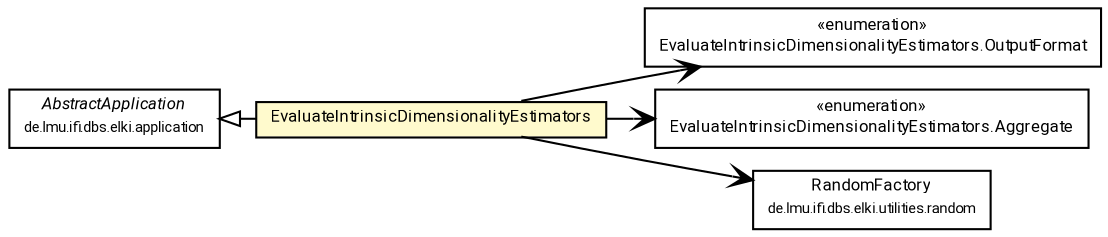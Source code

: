 #!/usr/local/bin/dot
#
# Class diagram 
# Generated by UMLGraph version R5_7_2-60-g0e99a6 (http://www.spinellis.gr/umlgraph/)
#

digraph G {
	graph [fontnames="svg"]
	edge [fontname="Roboto",fontsize=7,labelfontname="Roboto",labelfontsize=7,color="black"];
	node [fontname="Roboto",fontcolor="black",fontsize=8,shape=plaintext,margin=0,width=0,height=0];
	nodesep=0.15;
	ranksep=0.25;
	rankdir=LR;
	// de.lmu.ifi.dbs.elki.application.experiments.EvaluateIntrinsicDimensionalityEstimators
	c3967214 [label=<<table title="de.lmu.ifi.dbs.elki.application.experiments.EvaluateIntrinsicDimensionalityEstimators" border="0" cellborder="1" cellspacing="0" cellpadding="2" bgcolor="lemonChiffon" href="EvaluateIntrinsicDimensionalityEstimators.html" target="_parent">
		<tr><td><table border="0" cellspacing="0" cellpadding="1">
		<tr><td align="center" balign="center"> <font face="Roboto">EvaluateIntrinsicDimensionalityEstimators</font> </td></tr>
		</table></td></tr>
		</table>>, URL="EvaluateIntrinsicDimensionalityEstimators.html"];
	// de.lmu.ifi.dbs.elki.application.experiments.EvaluateIntrinsicDimensionalityEstimators.OutputFormat
	c3967215 [label=<<table title="de.lmu.ifi.dbs.elki.application.experiments.EvaluateIntrinsicDimensionalityEstimators.OutputFormat" border="0" cellborder="1" cellspacing="0" cellpadding="2" href="EvaluateIntrinsicDimensionalityEstimators.OutputFormat.html" target="_parent">
		<tr><td><table border="0" cellspacing="0" cellpadding="1">
		<tr><td align="center" balign="center"> &#171;enumeration&#187; </td></tr>
		<tr><td align="center" balign="center"> <font face="Roboto">EvaluateIntrinsicDimensionalityEstimators.OutputFormat</font> </td></tr>
		</table></td></tr>
		</table>>, URL="EvaluateIntrinsicDimensionalityEstimators.OutputFormat.html"];
	// de.lmu.ifi.dbs.elki.application.experiments.EvaluateIntrinsicDimensionalityEstimators.Aggregate
	c3967216 [label=<<table title="de.lmu.ifi.dbs.elki.application.experiments.EvaluateIntrinsicDimensionalityEstimators.Aggregate" border="0" cellborder="1" cellspacing="0" cellpadding="2" href="EvaluateIntrinsicDimensionalityEstimators.Aggregate.html" target="_parent">
		<tr><td><table border="0" cellspacing="0" cellpadding="1">
		<tr><td align="center" balign="center"> &#171;enumeration&#187; </td></tr>
		<tr><td align="center" balign="center"> <font face="Roboto">EvaluateIntrinsicDimensionalityEstimators.Aggregate</font> </td></tr>
		</table></td></tr>
		</table>>, URL="EvaluateIntrinsicDimensionalityEstimators.Aggregate.html"];
	// de.lmu.ifi.dbs.elki.application.AbstractApplication
	c3968278 [label=<<table title="de.lmu.ifi.dbs.elki.application.AbstractApplication" border="0" cellborder="1" cellspacing="0" cellpadding="2" href="../AbstractApplication.html" target="_parent">
		<tr><td><table border="0" cellspacing="0" cellpadding="1">
		<tr><td align="center" balign="center"> <font face="Roboto"><i>AbstractApplication</i></font> </td></tr>
		<tr><td align="center" balign="center"> <font face="Roboto" point-size="7.0">de.lmu.ifi.dbs.elki.application</font> </td></tr>
		</table></td></tr>
		</table>>, URL="../AbstractApplication.html"];
	// de.lmu.ifi.dbs.elki.utilities.random.RandomFactory
	c3969090 [label=<<table title="de.lmu.ifi.dbs.elki.utilities.random.RandomFactory" border="0" cellborder="1" cellspacing="0" cellpadding="2" href="../../utilities/random/RandomFactory.html" target="_parent">
		<tr><td><table border="0" cellspacing="0" cellpadding="1">
		<tr><td align="center" balign="center"> <font face="Roboto">RandomFactory</font> </td></tr>
		<tr><td align="center" balign="center"> <font face="Roboto" point-size="7.0">de.lmu.ifi.dbs.elki.utilities.random</font> </td></tr>
		</table></td></tr>
		</table>>, URL="../../utilities/random/RandomFactory.html"];
	// de.lmu.ifi.dbs.elki.application.experiments.EvaluateIntrinsicDimensionalityEstimators extends de.lmu.ifi.dbs.elki.application.AbstractApplication
	c3968278 -> c3967214 [arrowtail=empty,dir=back,weight=10];
	// de.lmu.ifi.dbs.elki.application.experiments.EvaluateIntrinsicDimensionalityEstimators navassoc de.lmu.ifi.dbs.elki.application.experiments.EvaluateIntrinsicDimensionalityEstimators.Aggregate
	c3967214 -> c3967216 [arrowhead=open,weight=1];
	// de.lmu.ifi.dbs.elki.application.experiments.EvaluateIntrinsicDimensionalityEstimators navassoc de.lmu.ifi.dbs.elki.application.experiments.EvaluateIntrinsicDimensionalityEstimators.OutputFormat
	c3967214 -> c3967215 [arrowhead=open,weight=1];
	// de.lmu.ifi.dbs.elki.application.experiments.EvaluateIntrinsicDimensionalityEstimators navassoc de.lmu.ifi.dbs.elki.utilities.random.RandomFactory
	c3967214 -> c3969090 [arrowhead=open,weight=1];
}

